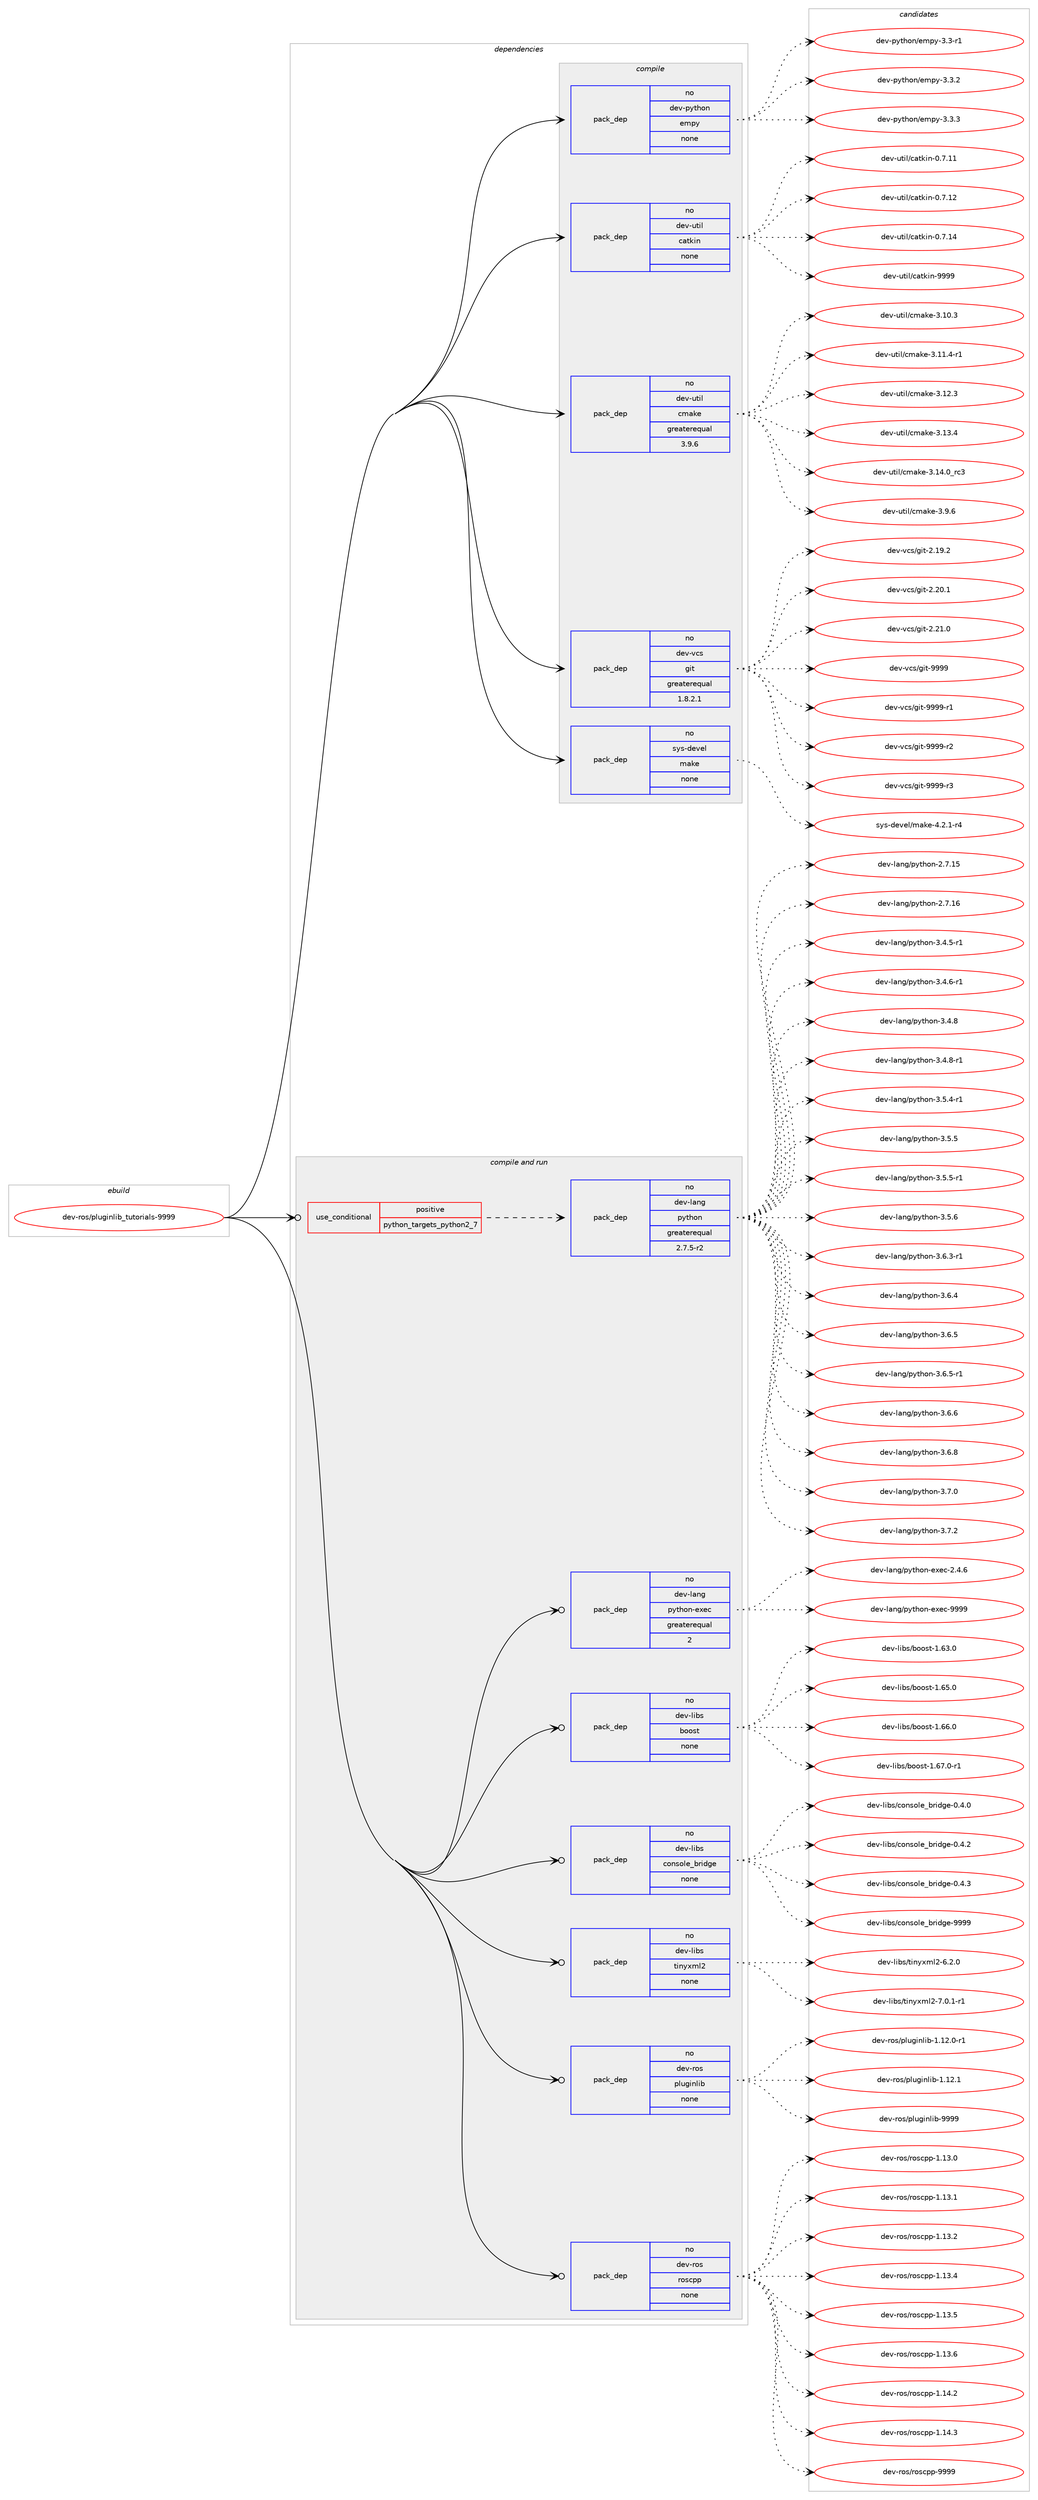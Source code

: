 digraph prolog {

# *************
# Graph options
# *************

newrank=true;
concentrate=true;
compound=true;
graph [rankdir=LR,fontname=Helvetica,fontsize=10,ranksep=1.5];#, ranksep=2.5, nodesep=0.2];
edge  [arrowhead=vee];
node  [fontname=Helvetica,fontsize=10];

# **********
# The ebuild
# **********

subgraph cluster_leftcol {
color=gray;
rank=same;
label=<<i>ebuild</i>>;
id [label="dev-ros/pluginlib_tutorials-9999", color=red, width=4, href="../dev-ros/pluginlib_tutorials-9999.svg"];
}

# ****************
# The dependencies
# ****************

subgraph cluster_midcol {
color=gray;
label=<<i>dependencies</i>>;
subgraph cluster_compile {
fillcolor="#eeeeee";
style=filled;
label=<<i>compile</i>>;
subgraph pack1048960 {
dependency1461689 [label=<<TABLE BORDER="0" CELLBORDER="1" CELLSPACING="0" CELLPADDING="4" WIDTH="220"><TR><TD ROWSPAN="6" CELLPADDING="30">pack_dep</TD></TR><TR><TD WIDTH="110">no</TD></TR><TR><TD>dev-python</TD></TR><TR><TD>empy</TD></TR><TR><TD>none</TD></TR><TR><TD></TD></TR></TABLE>>, shape=none, color=blue];
}
id:e -> dependency1461689:w [weight=20,style="solid",arrowhead="vee"];
subgraph pack1048961 {
dependency1461690 [label=<<TABLE BORDER="0" CELLBORDER="1" CELLSPACING="0" CELLPADDING="4" WIDTH="220"><TR><TD ROWSPAN="6" CELLPADDING="30">pack_dep</TD></TR><TR><TD WIDTH="110">no</TD></TR><TR><TD>dev-util</TD></TR><TR><TD>catkin</TD></TR><TR><TD>none</TD></TR><TR><TD></TD></TR></TABLE>>, shape=none, color=blue];
}
id:e -> dependency1461690:w [weight=20,style="solid",arrowhead="vee"];
subgraph pack1048962 {
dependency1461691 [label=<<TABLE BORDER="0" CELLBORDER="1" CELLSPACING="0" CELLPADDING="4" WIDTH="220"><TR><TD ROWSPAN="6" CELLPADDING="30">pack_dep</TD></TR><TR><TD WIDTH="110">no</TD></TR><TR><TD>dev-util</TD></TR><TR><TD>cmake</TD></TR><TR><TD>greaterequal</TD></TR><TR><TD>3.9.6</TD></TR></TABLE>>, shape=none, color=blue];
}
id:e -> dependency1461691:w [weight=20,style="solid",arrowhead="vee"];
subgraph pack1048963 {
dependency1461692 [label=<<TABLE BORDER="0" CELLBORDER="1" CELLSPACING="0" CELLPADDING="4" WIDTH="220"><TR><TD ROWSPAN="6" CELLPADDING="30">pack_dep</TD></TR><TR><TD WIDTH="110">no</TD></TR><TR><TD>dev-vcs</TD></TR><TR><TD>git</TD></TR><TR><TD>greaterequal</TD></TR><TR><TD>1.8.2.1</TD></TR></TABLE>>, shape=none, color=blue];
}
id:e -> dependency1461692:w [weight=20,style="solid",arrowhead="vee"];
subgraph pack1048964 {
dependency1461693 [label=<<TABLE BORDER="0" CELLBORDER="1" CELLSPACING="0" CELLPADDING="4" WIDTH="220"><TR><TD ROWSPAN="6" CELLPADDING="30">pack_dep</TD></TR><TR><TD WIDTH="110">no</TD></TR><TR><TD>sys-devel</TD></TR><TR><TD>make</TD></TR><TR><TD>none</TD></TR><TR><TD></TD></TR></TABLE>>, shape=none, color=blue];
}
id:e -> dependency1461693:w [weight=20,style="solid",arrowhead="vee"];
}
subgraph cluster_compileandrun {
fillcolor="#eeeeee";
style=filled;
label=<<i>compile and run</i>>;
subgraph cond389339 {
dependency1461694 [label=<<TABLE BORDER="0" CELLBORDER="1" CELLSPACING="0" CELLPADDING="4"><TR><TD ROWSPAN="3" CELLPADDING="10">use_conditional</TD></TR><TR><TD>positive</TD></TR><TR><TD>python_targets_python2_7</TD></TR></TABLE>>, shape=none, color=red];
subgraph pack1048965 {
dependency1461695 [label=<<TABLE BORDER="0" CELLBORDER="1" CELLSPACING="0" CELLPADDING="4" WIDTH="220"><TR><TD ROWSPAN="6" CELLPADDING="30">pack_dep</TD></TR><TR><TD WIDTH="110">no</TD></TR><TR><TD>dev-lang</TD></TR><TR><TD>python</TD></TR><TR><TD>greaterequal</TD></TR><TR><TD>2.7.5-r2</TD></TR></TABLE>>, shape=none, color=blue];
}
dependency1461694:e -> dependency1461695:w [weight=20,style="dashed",arrowhead="vee"];
}
id:e -> dependency1461694:w [weight=20,style="solid",arrowhead="odotvee"];
subgraph pack1048966 {
dependency1461696 [label=<<TABLE BORDER="0" CELLBORDER="1" CELLSPACING="0" CELLPADDING="4" WIDTH="220"><TR><TD ROWSPAN="6" CELLPADDING="30">pack_dep</TD></TR><TR><TD WIDTH="110">no</TD></TR><TR><TD>dev-lang</TD></TR><TR><TD>python-exec</TD></TR><TR><TD>greaterequal</TD></TR><TR><TD>2</TD></TR></TABLE>>, shape=none, color=blue];
}
id:e -> dependency1461696:w [weight=20,style="solid",arrowhead="odotvee"];
subgraph pack1048967 {
dependency1461697 [label=<<TABLE BORDER="0" CELLBORDER="1" CELLSPACING="0" CELLPADDING="4" WIDTH="220"><TR><TD ROWSPAN="6" CELLPADDING="30">pack_dep</TD></TR><TR><TD WIDTH="110">no</TD></TR><TR><TD>dev-libs</TD></TR><TR><TD>boost</TD></TR><TR><TD>none</TD></TR><TR><TD></TD></TR></TABLE>>, shape=none, color=blue];
}
id:e -> dependency1461697:w [weight=20,style="solid",arrowhead="odotvee"];
subgraph pack1048968 {
dependency1461698 [label=<<TABLE BORDER="0" CELLBORDER="1" CELLSPACING="0" CELLPADDING="4" WIDTH="220"><TR><TD ROWSPAN="6" CELLPADDING="30">pack_dep</TD></TR><TR><TD WIDTH="110">no</TD></TR><TR><TD>dev-libs</TD></TR><TR><TD>console_bridge</TD></TR><TR><TD>none</TD></TR><TR><TD></TD></TR></TABLE>>, shape=none, color=blue];
}
id:e -> dependency1461698:w [weight=20,style="solid",arrowhead="odotvee"];
subgraph pack1048969 {
dependency1461699 [label=<<TABLE BORDER="0" CELLBORDER="1" CELLSPACING="0" CELLPADDING="4" WIDTH="220"><TR><TD ROWSPAN="6" CELLPADDING="30">pack_dep</TD></TR><TR><TD WIDTH="110">no</TD></TR><TR><TD>dev-libs</TD></TR><TR><TD>tinyxml2</TD></TR><TR><TD>none</TD></TR><TR><TD></TD></TR></TABLE>>, shape=none, color=blue];
}
id:e -> dependency1461699:w [weight=20,style="solid",arrowhead="odotvee"];
subgraph pack1048970 {
dependency1461700 [label=<<TABLE BORDER="0" CELLBORDER="1" CELLSPACING="0" CELLPADDING="4" WIDTH="220"><TR><TD ROWSPAN="6" CELLPADDING="30">pack_dep</TD></TR><TR><TD WIDTH="110">no</TD></TR><TR><TD>dev-ros</TD></TR><TR><TD>pluginlib</TD></TR><TR><TD>none</TD></TR><TR><TD></TD></TR></TABLE>>, shape=none, color=blue];
}
id:e -> dependency1461700:w [weight=20,style="solid",arrowhead="odotvee"];
subgraph pack1048971 {
dependency1461701 [label=<<TABLE BORDER="0" CELLBORDER="1" CELLSPACING="0" CELLPADDING="4" WIDTH="220"><TR><TD ROWSPAN="6" CELLPADDING="30">pack_dep</TD></TR><TR><TD WIDTH="110">no</TD></TR><TR><TD>dev-ros</TD></TR><TR><TD>roscpp</TD></TR><TR><TD>none</TD></TR><TR><TD></TD></TR></TABLE>>, shape=none, color=blue];
}
id:e -> dependency1461701:w [weight=20,style="solid",arrowhead="odotvee"];
}
subgraph cluster_run {
fillcolor="#eeeeee";
style=filled;
label=<<i>run</i>>;
}
}

# **************
# The candidates
# **************

subgraph cluster_choices {
rank=same;
color=gray;
label=<<i>candidates</i>>;

subgraph choice1048960 {
color=black;
nodesep=1;
choice1001011184511212111610411111047101109112121455146514511449 [label="dev-python/empy-3.3-r1", color=red, width=4,href="../dev-python/empy-3.3-r1.svg"];
choice1001011184511212111610411111047101109112121455146514650 [label="dev-python/empy-3.3.2", color=red, width=4,href="../dev-python/empy-3.3.2.svg"];
choice1001011184511212111610411111047101109112121455146514651 [label="dev-python/empy-3.3.3", color=red, width=4,href="../dev-python/empy-3.3.3.svg"];
dependency1461689:e -> choice1001011184511212111610411111047101109112121455146514511449:w [style=dotted,weight="100"];
dependency1461689:e -> choice1001011184511212111610411111047101109112121455146514650:w [style=dotted,weight="100"];
dependency1461689:e -> choice1001011184511212111610411111047101109112121455146514651:w [style=dotted,weight="100"];
}
subgraph choice1048961 {
color=black;
nodesep=1;
choice1001011184511711610510847999711610710511045484655464949 [label="dev-util/catkin-0.7.11", color=red, width=4,href="../dev-util/catkin-0.7.11.svg"];
choice1001011184511711610510847999711610710511045484655464950 [label="dev-util/catkin-0.7.12", color=red, width=4,href="../dev-util/catkin-0.7.12.svg"];
choice1001011184511711610510847999711610710511045484655464952 [label="dev-util/catkin-0.7.14", color=red, width=4,href="../dev-util/catkin-0.7.14.svg"];
choice100101118451171161051084799971161071051104557575757 [label="dev-util/catkin-9999", color=red, width=4,href="../dev-util/catkin-9999.svg"];
dependency1461690:e -> choice1001011184511711610510847999711610710511045484655464949:w [style=dotted,weight="100"];
dependency1461690:e -> choice1001011184511711610510847999711610710511045484655464950:w [style=dotted,weight="100"];
dependency1461690:e -> choice1001011184511711610510847999711610710511045484655464952:w [style=dotted,weight="100"];
dependency1461690:e -> choice100101118451171161051084799971161071051104557575757:w [style=dotted,weight="100"];
}
subgraph choice1048962 {
color=black;
nodesep=1;
choice1001011184511711610510847991099710710145514649484651 [label="dev-util/cmake-3.10.3", color=red, width=4,href="../dev-util/cmake-3.10.3.svg"];
choice10010111845117116105108479910997107101455146494946524511449 [label="dev-util/cmake-3.11.4-r1", color=red, width=4,href="../dev-util/cmake-3.11.4-r1.svg"];
choice1001011184511711610510847991099710710145514649504651 [label="dev-util/cmake-3.12.3", color=red, width=4,href="../dev-util/cmake-3.12.3.svg"];
choice1001011184511711610510847991099710710145514649514652 [label="dev-util/cmake-3.13.4", color=red, width=4,href="../dev-util/cmake-3.13.4.svg"];
choice1001011184511711610510847991099710710145514649524648951149951 [label="dev-util/cmake-3.14.0_rc3", color=red, width=4,href="../dev-util/cmake-3.14.0_rc3.svg"];
choice10010111845117116105108479910997107101455146574654 [label="dev-util/cmake-3.9.6", color=red, width=4,href="../dev-util/cmake-3.9.6.svg"];
dependency1461691:e -> choice1001011184511711610510847991099710710145514649484651:w [style=dotted,weight="100"];
dependency1461691:e -> choice10010111845117116105108479910997107101455146494946524511449:w [style=dotted,weight="100"];
dependency1461691:e -> choice1001011184511711610510847991099710710145514649504651:w [style=dotted,weight="100"];
dependency1461691:e -> choice1001011184511711610510847991099710710145514649514652:w [style=dotted,weight="100"];
dependency1461691:e -> choice1001011184511711610510847991099710710145514649524648951149951:w [style=dotted,weight="100"];
dependency1461691:e -> choice10010111845117116105108479910997107101455146574654:w [style=dotted,weight="100"];
}
subgraph choice1048963 {
color=black;
nodesep=1;
choice10010111845118991154710310511645504649574650 [label="dev-vcs/git-2.19.2", color=red, width=4,href="../dev-vcs/git-2.19.2.svg"];
choice10010111845118991154710310511645504650484649 [label="dev-vcs/git-2.20.1", color=red, width=4,href="../dev-vcs/git-2.20.1.svg"];
choice10010111845118991154710310511645504650494648 [label="dev-vcs/git-2.21.0", color=red, width=4,href="../dev-vcs/git-2.21.0.svg"];
choice1001011184511899115471031051164557575757 [label="dev-vcs/git-9999", color=red, width=4,href="../dev-vcs/git-9999.svg"];
choice10010111845118991154710310511645575757574511449 [label="dev-vcs/git-9999-r1", color=red, width=4,href="../dev-vcs/git-9999-r1.svg"];
choice10010111845118991154710310511645575757574511450 [label="dev-vcs/git-9999-r2", color=red, width=4,href="../dev-vcs/git-9999-r2.svg"];
choice10010111845118991154710310511645575757574511451 [label="dev-vcs/git-9999-r3", color=red, width=4,href="../dev-vcs/git-9999-r3.svg"];
dependency1461692:e -> choice10010111845118991154710310511645504649574650:w [style=dotted,weight="100"];
dependency1461692:e -> choice10010111845118991154710310511645504650484649:w [style=dotted,weight="100"];
dependency1461692:e -> choice10010111845118991154710310511645504650494648:w [style=dotted,weight="100"];
dependency1461692:e -> choice1001011184511899115471031051164557575757:w [style=dotted,weight="100"];
dependency1461692:e -> choice10010111845118991154710310511645575757574511449:w [style=dotted,weight="100"];
dependency1461692:e -> choice10010111845118991154710310511645575757574511450:w [style=dotted,weight="100"];
dependency1461692:e -> choice10010111845118991154710310511645575757574511451:w [style=dotted,weight="100"];
}
subgraph choice1048964 {
color=black;
nodesep=1;
choice1151211154510010111810110847109971071014552465046494511452 [label="sys-devel/make-4.2.1-r4", color=red, width=4,href="../sys-devel/make-4.2.1-r4.svg"];
dependency1461693:e -> choice1151211154510010111810110847109971071014552465046494511452:w [style=dotted,weight="100"];
}
subgraph choice1048965 {
color=black;
nodesep=1;
choice10010111845108971101034711212111610411111045504655464953 [label="dev-lang/python-2.7.15", color=red, width=4,href="../dev-lang/python-2.7.15.svg"];
choice10010111845108971101034711212111610411111045504655464954 [label="dev-lang/python-2.7.16", color=red, width=4,href="../dev-lang/python-2.7.16.svg"];
choice1001011184510897110103471121211161041111104551465246534511449 [label="dev-lang/python-3.4.5-r1", color=red, width=4,href="../dev-lang/python-3.4.5-r1.svg"];
choice1001011184510897110103471121211161041111104551465246544511449 [label="dev-lang/python-3.4.6-r1", color=red, width=4,href="../dev-lang/python-3.4.6-r1.svg"];
choice100101118451089711010347112121116104111110455146524656 [label="dev-lang/python-3.4.8", color=red, width=4,href="../dev-lang/python-3.4.8.svg"];
choice1001011184510897110103471121211161041111104551465246564511449 [label="dev-lang/python-3.4.8-r1", color=red, width=4,href="../dev-lang/python-3.4.8-r1.svg"];
choice1001011184510897110103471121211161041111104551465346524511449 [label="dev-lang/python-3.5.4-r1", color=red, width=4,href="../dev-lang/python-3.5.4-r1.svg"];
choice100101118451089711010347112121116104111110455146534653 [label="dev-lang/python-3.5.5", color=red, width=4,href="../dev-lang/python-3.5.5.svg"];
choice1001011184510897110103471121211161041111104551465346534511449 [label="dev-lang/python-3.5.5-r1", color=red, width=4,href="../dev-lang/python-3.5.5-r1.svg"];
choice100101118451089711010347112121116104111110455146534654 [label="dev-lang/python-3.5.6", color=red, width=4,href="../dev-lang/python-3.5.6.svg"];
choice1001011184510897110103471121211161041111104551465446514511449 [label="dev-lang/python-3.6.3-r1", color=red, width=4,href="../dev-lang/python-3.6.3-r1.svg"];
choice100101118451089711010347112121116104111110455146544652 [label="dev-lang/python-3.6.4", color=red, width=4,href="../dev-lang/python-3.6.4.svg"];
choice100101118451089711010347112121116104111110455146544653 [label="dev-lang/python-3.6.5", color=red, width=4,href="../dev-lang/python-3.6.5.svg"];
choice1001011184510897110103471121211161041111104551465446534511449 [label="dev-lang/python-3.6.5-r1", color=red, width=4,href="../dev-lang/python-3.6.5-r1.svg"];
choice100101118451089711010347112121116104111110455146544654 [label="dev-lang/python-3.6.6", color=red, width=4,href="../dev-lang/python-3.6.6.svg"];
choice100101118451089711010347112121116104111110455146544656 [label="dev-lang/python-3.6.8", color=red, width=4,href="../dev-lang/python-3.6.8.svg"];
choice100101118451089711010347112121116104111110455146554648 [label="dev-lang/python-3.7.0", color=red, width=4,href="../dev-lang/python-3.7.0.svg"];
choice100101118451089711010347112121116104111110455146554650 [label="dev-lang/python-3.7.2", color=red, width=4,href="../dev-lang/python-3.7.2.svg"];
dependency1461695:e -> choice10010111845108971101034711212111610411111045504655464953:w [style=dotted,weight="100"];
dependency1461695:e -> choice10010111845108971101034711212111610411111045504655464954:w [style=dotted,weight="100"];
dependency1461695:e -> choice1001011184510897110103471121211161041111104551465246534511449:w [style=dotted,weight="100"];
dependency1461695:e -> choice1001011184510897110103471121211161041111104551465246544511449:w [style=dotted,weight="100"];
dependency1461695:e -> choice100101118451089711010347112121116104111110455146524656:w [style=dotted,weight="100"];
dependency1461695:e -> choice1001011184510897110103471121211161041111104551465246564511449:w [style=dotted,weight="100"];
dependency1461695:e -> choice1001011184510897110103471121211161041111104551465346524511449:w [style=dotted,weight="100"];
dependency1461695:e -> choice100101118451089711010347112121116104111110455146534653:w [style=dotted,weight="100"];
dependency1461695:e -> choice1001011184510897110103471121211161041111104551465346534511449:w [style=dotted,weight="100"];
dependency1461695:e -> choice100101118451089711010347112121116104111110455146534654:w [style=dotted,weight="100"];
dependency1461695:e -> choice1001011184510897110103471121211161041111104551465446514511449:w [style=dotted,weight="100"];
dependency1461695:e -> choice100101118451089711010347112121116104111110455146544652:w [style=dotted,weight="100"];
dependency1461695:e -> choice100101118451089711010347112121116104111110455146544653:w [style=dotted,weight="100"];
dependency1461695:e -> choice1001011184510897110103471121211161041111104551465446534511449:w [style=dotted,weight="100"];
dependency1461695:e -> choice100101118451089711010347112121116104111110455146544654:w [style=dotted,weight="100"];
dependency1461695:e -> choice100101118451089711010347112121116104111110455146544656:w [style=dotted,weight="100"];
dependency1461695:e -> choice100101118451089711010347112121116104111110455146554648:w [style=dotted,weight="100"];
dependency1461695:e -> choice100101118451089711010347112121116104111110455146554650:w [style=dotted,weight="100"];
}
subgraph choice1048966 {
color=black;
nodesep=1;
choice1001011184510897110103471121211161041111104510112010199455046524654 [label="dev-lang/python-exec-2.4.6", color=red, width=4,href="../dev-lang/python-exec-2.4.6.svg"];
choice10010111845108971101034711212111610411111045101120101994557575757 [label="dev-lang/python-exec-9999", color=red, width=4,href="../dev-lang/python-exec-9999.svg"];
dependency1461696:e -> choice1001011184510897110103471121211161041111104510112010199455046524654:w [style=dotted,weight="100"];
dependency1461696:e -> choice10010111845108971101034711212111610411111045101120101994557575757:w [style=dotted,weight="100"];
}
subgraph choice1048967 {
color=black;
nodesep=1;
choice1001011184510810598115479811111111511645494654514648 [label="dev-libs/boost-1.63.0", color=red, width=4,href="../dev-libs/boost-1.63.0.svg"];
choice1001011184510810598115479811111111511645494654534648 [label="dev-libs/boost-1.65.0", color=red, width=4,href="../dev-libs/boost-1.65.0.svg"];
choice1001011184510810598115479811111111511645494654544648 [label="dev-libs/boost-1.66.0", color=red, width=4,href="../dev-libs/boost-1.66.0.svg"];
choice10010111845108105981154798111111115116454946545546484511449 [label="dev-libs/boost-1.67.0-r1", color=red, width=4,href="../dev-libs/boost-1.67.0-r1.svg"];
dependency1461697:e -> choice1001011184510810598115479811111111511645494654514648:w [style=dotted,weight="100"];
dependency1461697:e -> choice1001011184510810598115479811111111511645494654534648:w [style=dotted,weight="100"];
dependency1461697:e -> choice1001011184510810598115479811111111511645494654544648:w [style=dotted,weight="100"];
dependency1461697:e -> choice10010111845108105981154798111111115116454946545546484511449:w [style=dotted,weight="100"];
}
subgraph choice1048968 {
color=black;
nodesep=1;
choice100101118451081059811547991111101151111081019598114105100103101454846524648 [label="dev-libs/console_bridge-0.4.0", color=red, width=4,href="../dev-libs/console_bridge-0.4.0.svg"];
choice100101118451081059811547991111101151111081019598114105100103101454846524650 [label="dev-libs/console_bridge-0.4.2", color=red, width=4,href="../dev-libs/console_bridge-0.4.2.svg"];
choice100101118451081059811547991111101151111081019598114105100103101454846524651 [label="dev-libs/console_bridge-0.4.3", color=red, width=4,href="../dev-libs/console_bridge-0.4.3.svg"];
choice1001011184510810598115479911111011511110810195981141051001031014557575757 [label="dev-libs/console_bridge-9999", color=red, width=4,href="../dev-libs/console_bridge-9999.svg"];
dependency1461698:e -> choice100101118451081059811547991111101151111081019598114105100103101454846524648:w [style=dotted,weight="100"];
dependency1461698:e -> choice100101118451081059811547991111101151111081019598114105100103101454846524650:w [style=dotted,weight="100"];
dependency1461698:e -> choice100101118451081059811547991111101151111081019598114105100103101454846524651:w [style=dotted,weight="100"];
dependency1461698:e -> choice1001011184510810598115479911111011511110810195981141051001031014557575757:w [style=dotted,weight="100"];
}
subgraph choice1048969 {
color=black;
nodesep=1;
choice10010111845108105981154711610511012112010910850455446504648 [label="dev-libs/tinyxml2-6.2.0", color=red, width=4,href="../dev-libs/tinyxml2-6.2.0.svg"];
choice100101118451081059811547116105110121120109108504555464846494511449 [label="dev-libs/tinyxml2-7.0.1-r1", color=red, width=4,href="../dev-libs/tinyxml2-7.0.1-r1.svg"];
dependency1461699:e -> choice10010111845108105981154711610511012112010910850455446504648:w [style=dotted,weight="100"];
dependency1461699:e -> choice100101118451081059811547116105110121120109108504555464846494511449:w [style=dotted,weight="100"];
}
subgraph choice1048970 {
color=black;
nodesep=1;
choice100101118451141111154711210811710310511010810598454946495046484511449 [label="dev-ros/pluginlib-1.12.0-r1", color=red, width=4,href="../dev-ros/pluginlib-1.12.0-r1.svg"];
choice10010111845114111115471121081171031051101081059845494649504649 [label="dev-ros/pluginlib-1.12.1", color=red, width=4,href="../dev-ros/pluginlib-1.12.1.svg"];
choice1001011184511411111547112108117103105110108105984557575757 [label="dev-ros/pluginlib-9999", color=red, width=4,href="../dev-ros/pluginlib-9999.svg"];
dependency1461700:e -> choice100101118451141111154711210811710310511010810598454946495046484511449:w [style=dotted,weight="100"];
dependency1461700:e -> choice10010111845114111115471121081171031051101081059845494649504649:w [style=dotted,weight="100"];
dependency1461700:e -> choice1001011184511411111547112108117103105110108105984557575757:w [style=dotted,weight="100"];
}
subgraph choice1048971 {
color=black;
nodesep=1;
choice10010111845114111115471141111159911211245494649514648 [label="dev-ros/roscpp-1.13.0", color=red, width=4,href="../dev-ros/roscpp-1.13.0.svg"];
choice10010111845114111115471141111159911211245494649514649 [label="dev-ros/roscpp-1.13.1", color=red, width=4,href="../dev-ros/roscpp-1.13.1.svg"];
choice10010111845114111115471141111159911211245494649514650 [label="dev-ros/roscpp-1.13.2", color=red, width=4,href="../dev-ros/roscpp-1.13.2.svg"];
choice10010111845114111115471141111159911211245494649514652 [label="dev-ros/roscpp-1.13.4", color=red, width=4,href="../dev-ros/roscpp-1.13.4.svg"];
choice10010111845114111115471141111159911211245494649514653 [label="dev-ros/roscpp-1.13.5", color=red, width=4,href="../dev-ros/roscpp-1.13.5.svg"];
choice10010111845114111115471141111159911211245494649514654 [label="dev-ros/roscpp-1.13.6", color=red, width=4,href="../dev-ros/roscpp-1.13.6.svg"];
choice10010111845114111115471141111159911211245494649524650 [label="dev-ros/roscpp-1.14.2", color=red, width=4,href="../dev-ros/roscpp-1.14.2.svg"];
choice10010111845114111115471141111159911211245494649524651 [label="dev-ros/roscpp-1.14.3", color=red, width=4,href="../dev-ros/roscpp-1.14.3.svg"];
choice1001011184511411111547114111115991121124557575757 [label="dev-ros/roscpp-9999", color=red, width=4,href="../dev-ros/roscpp-9999.svg"];
dependency1461701:e -> choice10010111845114111115471141111159911211245494649514648:w [style=dotted,weight="100"];
dependency1461701:e -> choice10010111845114111115471141111159911211245494649514649:w [style=dotted,weight="100"];
dependency1461701:e -> choice10010111845114111115471141111159911211245494649514650:w [style=dotted,weight="100"];
dependency1461701:e -> choice10010111845114111115471141111159911211245494649514652:w [style=dotted,weight="100"];
dependency1461701:e -> choice10010111845114111115471141111159911211245494649514653:w [style=dotted,weight="100"];
dependency1461701:e -> choice10010111845114111115471141111159911211245494649514654:w [style=dotted,weight="100"];
dependency1461701:e -> choice10010111845114111115471141111159911211245494649524650:w [style=dotted,weight="100"];
dependency1461701:e -> choice10010111845114111115471141111159911211245494649524651:w [style=dotted,weight="100"];
dependency1461701:e -> choice1001011184511411111547114111115991121124557575757:w [style=dotted,weight="100"];
}
}

}
